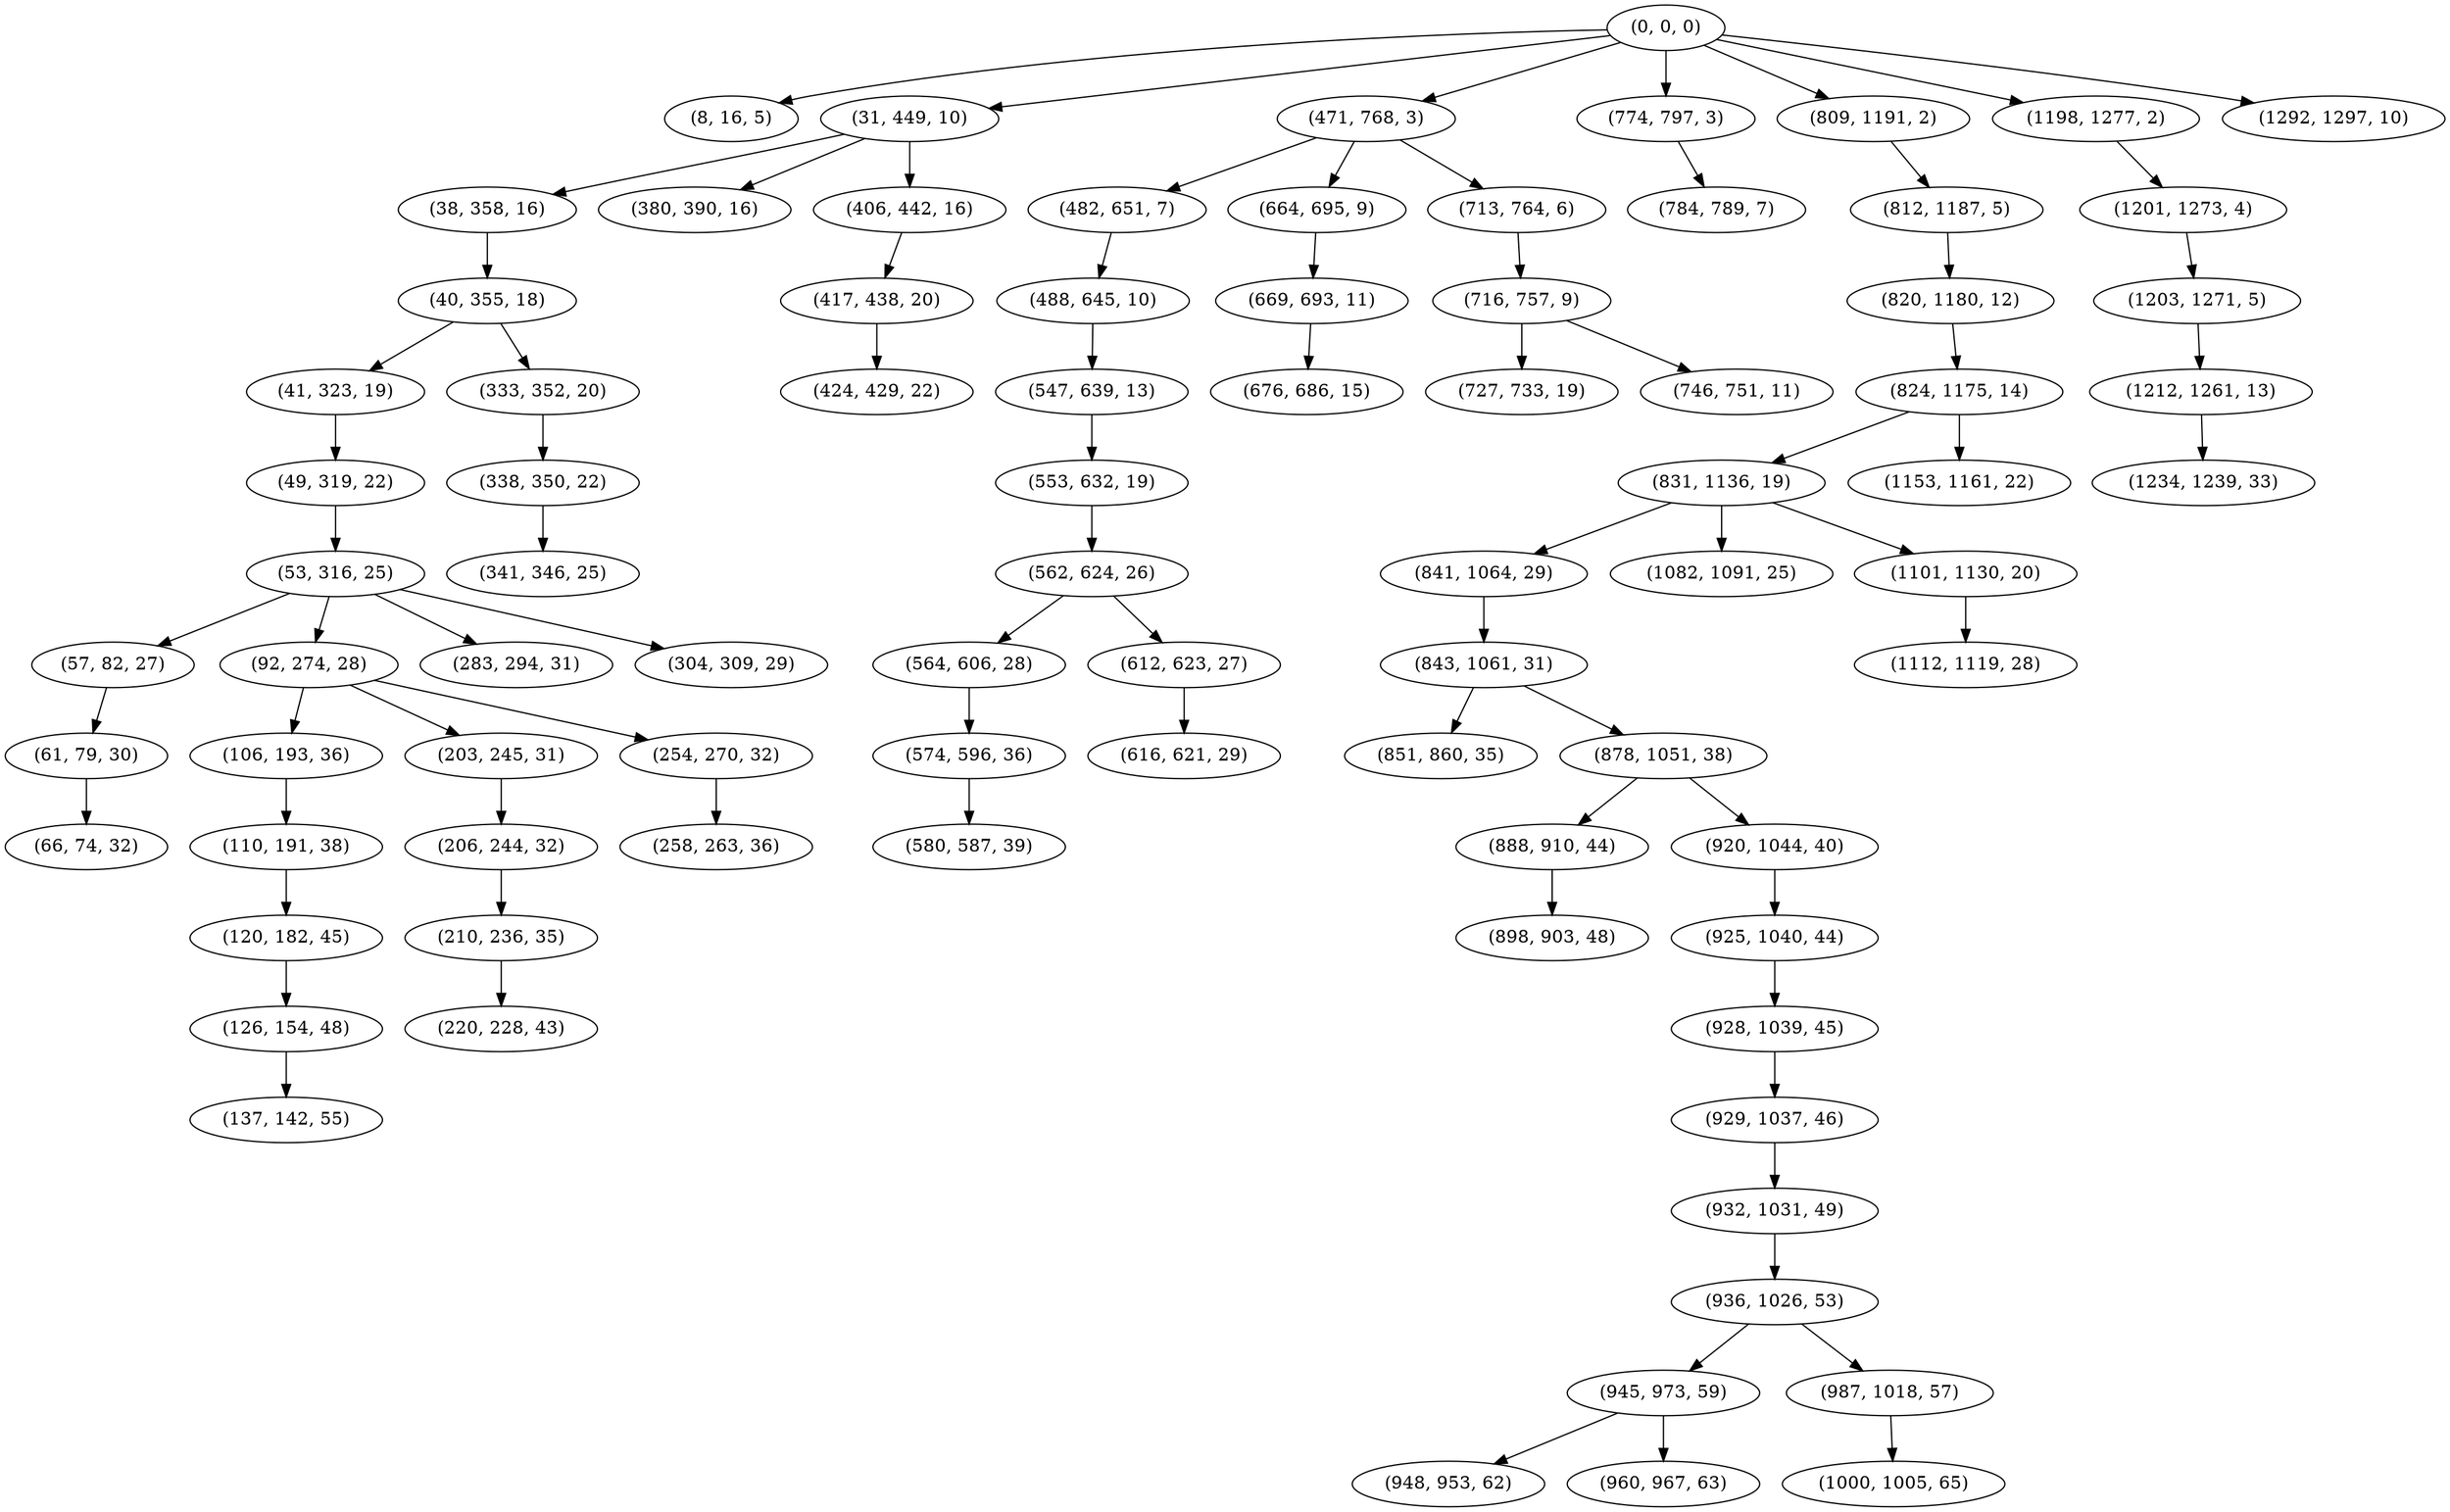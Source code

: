 digraph tree {
    "(0, 0, 0)";
    "(8, 16, 5)";
    "(31, 449, 10)";
    "(38, 358, 16)";
    "(40, 355, 18)";
    "(41, 323, 19)";
    "(49, 319, 22)";
    "(53, 316, 25)";
    "(57, 82, 27)";
    "(61, 79, 30)";
    "(66, 74, 32)";
    "(92, 274, 28)";
    "(106, 193, 36)";
    "(110, 191, 38)";
    "(120, 182, 45)";
    "(126, 154, 48)";
    "(137, 142, 55)";
    "(203, 245, 31)";
    "(206, 244, 32)";
    "(210, 236, 35)";
    "(220, 228, 43)";
    "(254, 270, 32)";
    "(258, 263, 36)";
    "(283, 294, 31)";
    "(304, 309, 29)";
    "(333, 352, 20)";
    "(338, 350, 22)";
    "(341, 346, 25)";
    "(380, 390, 16)";
    "(406, 442, 16)";
    "(417, 438, 20)";
    "(424, 429, 22)";
    "(471, 768, 3)";
    "(482, 651, 7)";
    "(488, 645, 10)";
    "(547, 639, 13)";
    "(553, 632, 19)";
    "(562, 624, 26)";
    "(564, 606, 28)";
    "(574, 596, 36)";
    "(580, 587, 39)";
    "(612, 623, 27)";
    "(616, 621, 29)";
    "(664, 695, 9)";
    "(669, 693, 11)";
    "(676, 686, 15)";
    "(713, 764, 6)";
    "(716, 757, 9)";
    "(727, 733, 19)";
    "(746, 751, 11)";
    "(774, 797, 3)";
    "(784, 789, 7)";
    "(809, 1191, 2)";
    "(812, 1187, 5)";
    "(820, 1180, 12)";
    "(824, 1175, 14)";
    "(831, 1136, 19)";
    "(841, 1064, 29)";
    "(843, 1061, 31)";
    "(851, 860, 35)";
    "(878, 1051, 38)";
    "(888, 910, 44)";
    "(898, 903, 48)";
    "(920, 1044, 40)";
    "(925, 1040, 44)";
    "(928, 1039, 45)";
    "(929, 1037, 46)";
    "(932, 1031, 49)";
    "(936, 1026, 53)";
    "(945, 973, 59)";
    "(948, 953, 62)";
    "(960, 967, 63)";
    "(987, 1018, 57)";
    "(1000, 1005, 65)";
    "(1082, 1091, 25)";
    "(1101, 1130, 20)";
    "(1112, 1119, 28)";
    "(1153, 1161, 22)";
    "(1198, 1277, 2)";
    "(1201, 1273, 4)";
    "(1203, 1271, 5)";
    "(1212, 1261, 13)";
    "(1234, 1239, 33)";
    "(1292, 1297, 10)";
    "(0, 0, 0)" -> "(8, 16, 5)";
    "(0, 0, 0)" -> "(31, 449, 10)";
    "(0, 0, 0)" -> "(471, 768, 3)";
    "(0, 0, 0)" -> "(774, 797, 3)";
    "(0, 0, 0)" -> "(809, 1191, 2)";
    "(0, 0, 0)" -> "(1198, 1277, 2)";
    "(0, 0, 0)" -> "(1292, 1297, 10)";
    "(31, 449, 10)" -> "(38, 358, 16)";
    "(31, 449, 10)" -> "(380, 390, 16)";
    "(31, 449, 10)" -> "(406, 442, 16)";
    "(38, 358, 16)" -> "(40, 355, 18)";
    "(40, 355, 18)" -> "(41, 323, 19)";
    "(40, 355, 18)" -> "(333, 352, 20)";
    "(41, 323, 19)" -> "(49, 319, 22)";
    "(49, 319, 22)" -> "(53, 316, 25)";
    "(53, 316, 25)" -> "(57, 82, 27)";
    "(53, 316, 25)" -> "(92, 274, 28)";
    "(53, 316, 25)" -> "(283, 294, 31)";
    "(53, 316, 25)" -> "(304, 309, 29)";
    "(57, 82, 27)" -> "(61, 79, 30)";
    "(61, 79, 30)" -> "(66, 74, 32)";
    "(92, 274, 28)" -> "(106, 193, 36)";
    "(92, 274, 28)" -> "(203, 245, 31)";
    "(92, 274, 28)" -> "(254, 270, 32)";
    "(106, 193, 36)" -> "(110, 191, 38)";
    "(110, 191, 38)" -> "(120, 182, 45)";
    "(120, 182, 45)" -> "(126, 154, 48)";
    "(126, 154, 48)" -> "(137, 142, 55)";
    "(203, 245, 31)" -> "(206, 244, 32)";
    "(206, 244, 32)" -> "(210, 236, 35)";
    "(210, 236, 35)" -> "(220, 228, 43)";
    "(254, 270, 32)" -> "(258, 263, 36)";
    "(333, 352, 20)" -> "(338, 350, 22)";
    "(338, 350, 22)" -> "(341, 346, 25)";
    "(406, 442, 16)" -> "(417, 438, 20)";
    "(417, 438, 20)" -> "(424, 429, 22)";
    "(471, 768, 3)" -> "(482, 651, 7)";
    "(471, 768, 3)" -> "(664, 695, 9)";
    "(471, 768, 3)" -> "(713, 764, 6)";
    "(482, 651, 7)" -> "(488, 645, 10)";
    "(488, 645, 10)" -> "(547, 639, 13)";
    "(547, 639, 13)" -> "(553, 632, 19)";
    "(553, 632, 19)" -> "(562, 624, 26)";
    "(562, 624, 26)" -> "(564, 606, 28)";
    "(562, 624, 26)" -> "(612, 623, 27)";
    "(564, 606, 28)" -> "(574, 596, 36)";
    "(574, 596, 36)" -> "(580, 587, 39)";
    "(612, 623, 27)" -> "(616, 621, 29)";
    "(664, 695, 9)" -> "(669, 693, 11)";
    "(669, 693, 11)" -> "(676, 686, 15)";
    "(713, 764, 6)" -> "(716, 757, 9)";
    "(716, 757, 9)" -> "(727, 733, 19)";
    "(716, 757, 9)" -> "(746, 751, 11)";
    "(774, 797, 3)" -> "(784, 789, 7)";
    "(809, 1191, 2)" -> "(812, 1187, 5)";
    "(812, 1187, 5)" -> "(820, 1180, 12)";
    "(820, 1180, 12)" -> "(824, 1175, 14)";
    "(824, 1175, 14)" -> "(831, 1136, 19)";
    "(824, 1175, 14)" -> "(1153, 1161, 22)";
    "(831, 1136, 19)" -> "(841, 1064, 29)";
    "(831, 1136, 19)" -> "(1082, 1091, 25)";
    "(831, 1136, 19)" -> "(1101, 1130, 20)";
    "(841, 1064, 29)" -> "(843, 1061, 31)";
    "(843, 1061, 31)" -> "(851, 860, 35)";
    "(843, 1061, 31)" -> "(878, 1051, 38)";
    "(878, 1051, 38)" -> "(888, 910, 44)";
    "(878, 1051, 38)" -> "(920, 1044, 40)";
    "(888, 910, 44)" -> "(898, 903, 48)";
    "(920, 1044, 40)" -> "(925, 1040, 44)";
    "(925, 1040, 44)" -> "(928, 1039, 45)";
    "(928, 1039, 45)" -> "(929, 1037, 46)";
    "(929, 1037, 46)" -> "(932, 1031, 49)";
    "(932, 1031, 49)" -> "(936, 1026, 53)";
    "(936, 1026, 53)" -> "(945, 973, 59)";
    "(936, 1026, 53)" -> "(987, 1018, 57)";
    "(945, 973, 59)" -> "(948, 953, 62)";
    "(945, 973, 59)" -> "(960, 967, 63)";
    "(987, 1018, 57)" -> "(1000, 1005, 65)";
    "(1101, 1130, 20)" -> "(1112, 1119, 28)";
    "(1198, 1277, 2)" -> "(1201, 1273, 4)";
    "(1201, 1273, 4)" -> "(1203, 1271, 5)";
    "(1203, 1271, 5)" -> "(1212, 1261, 13)";
    "(1212, 1261, 13)" -> "(1234, 1239, 33)";
}
